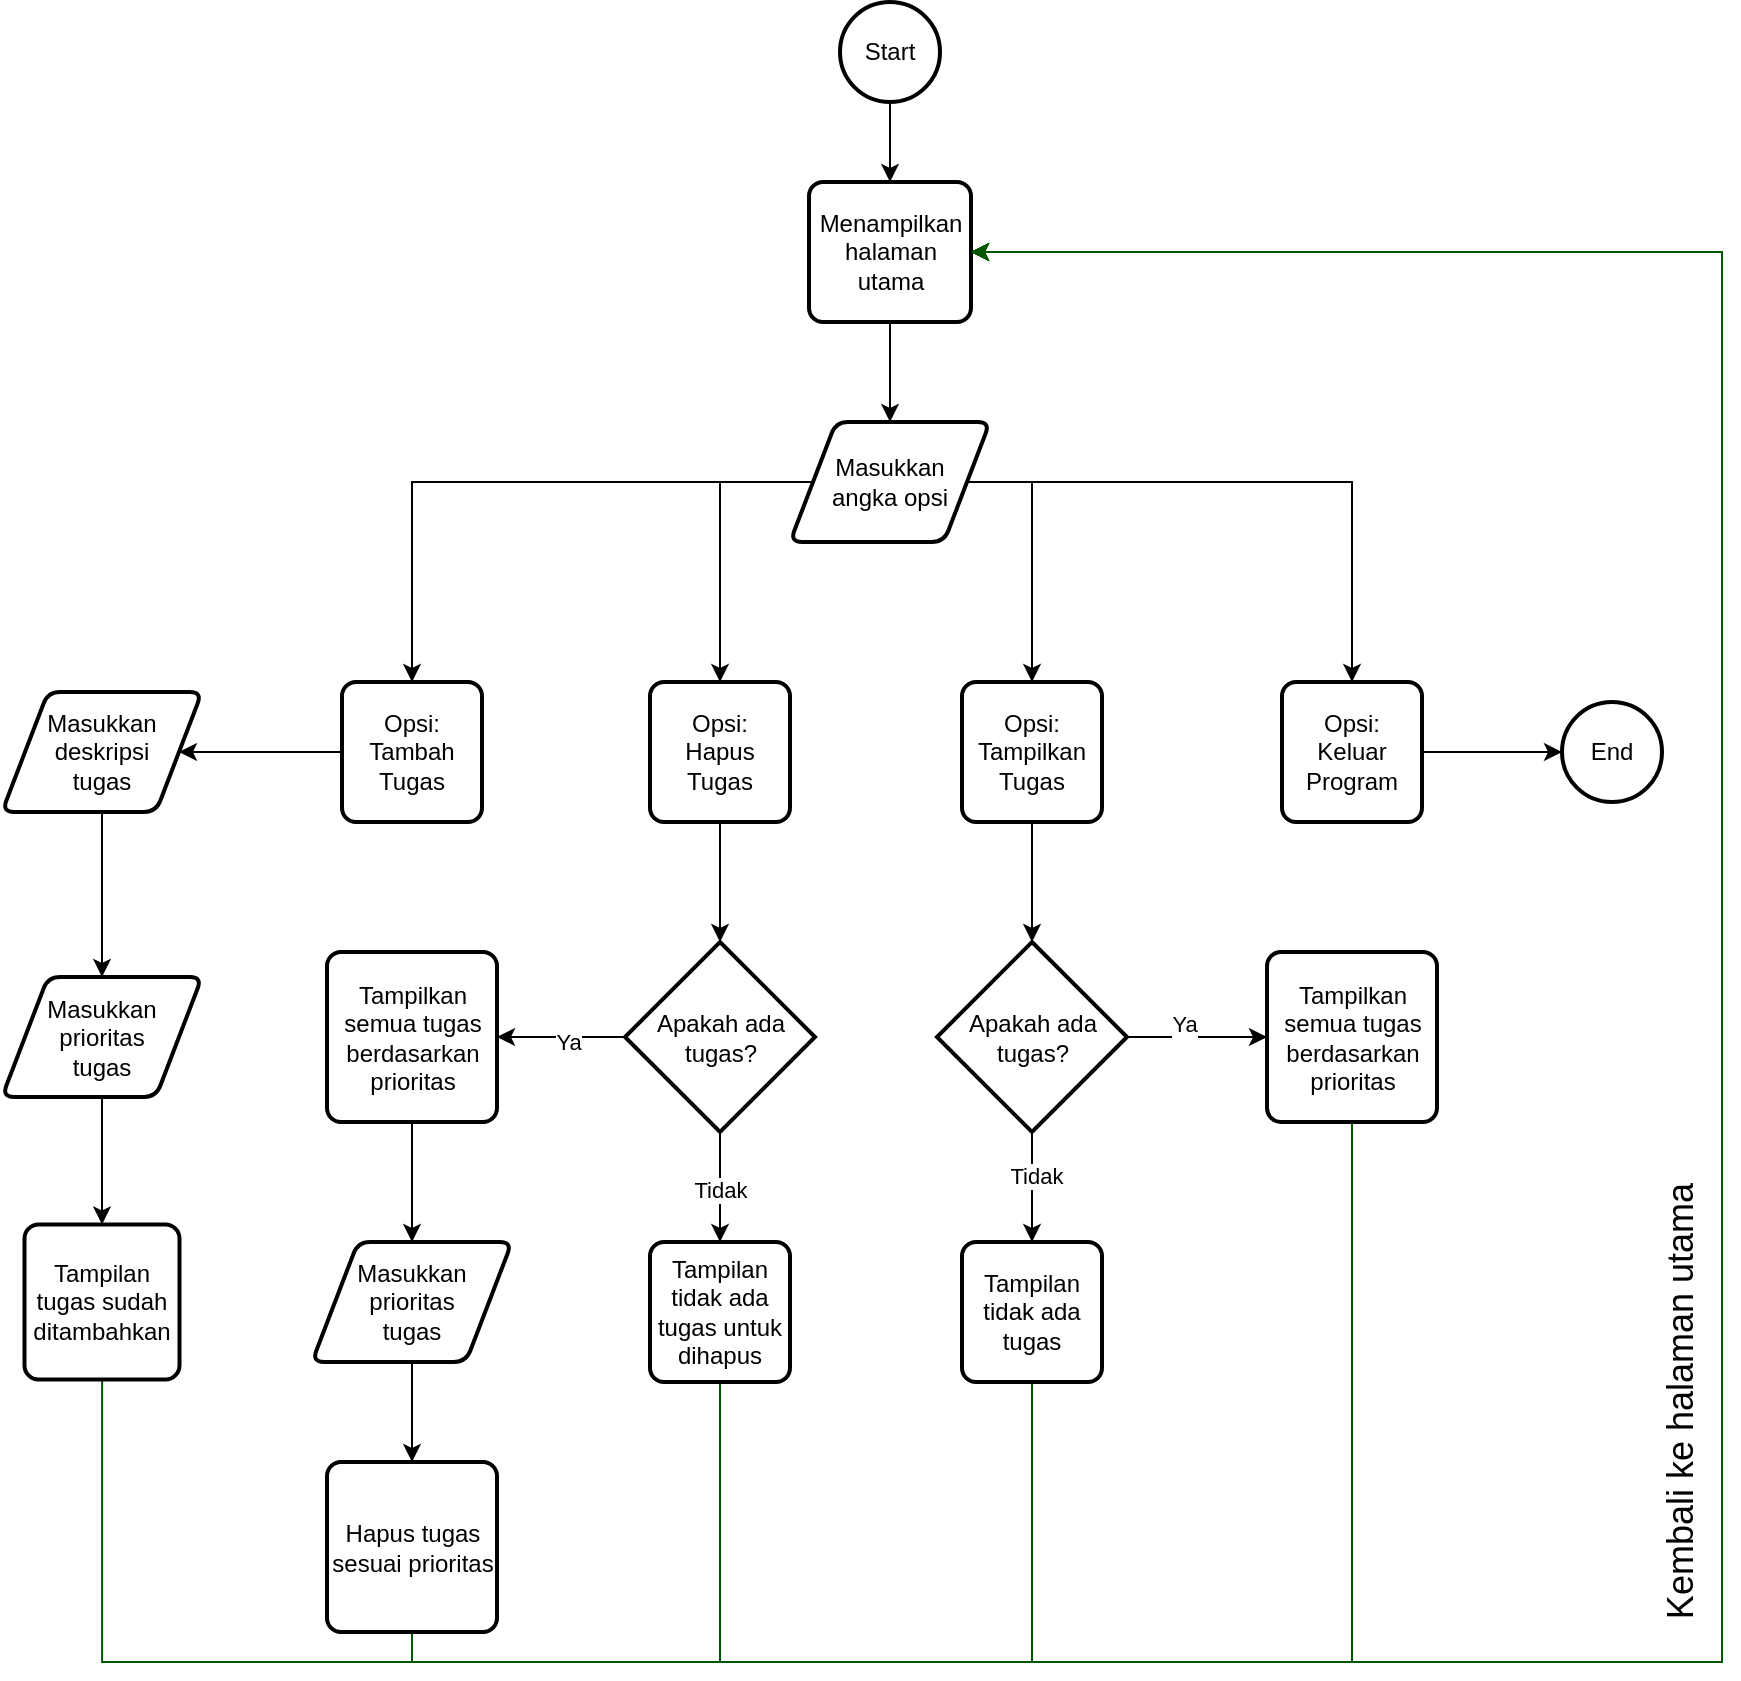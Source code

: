 <mxfile version="24.8.2">
  <diagram id="C5RBs43oDa-KdzZeNtuy" name="Page-1">
    <mxGraphModel dx="2084" dy="674" grid="1" gridSize="10" guides="1" tooltips="1" connect="1" arrows="1" fold="1" page="1" pageScale="1" pageWidth="827" pageHeight="1169" math="0" shadow="0">
      <root>
        <mxCell id="WIyWlLk6GJQsqaUBKTNV-0" />
        <mxCell id="WIyWlLk6GJQsqaUBKTNV-1" parent="WIyWlLk6GJQsqaUBKTNV-0" />
        <mxCell id="BiQu8mONKIfo1NqqnDRx-14" style="edgeStyle=orthogonalEdgeStyle;rounded=0;orthogonalLoop=1;jettySize=auto;html=1;entryX=0.5;entryY=0;entryDx=0;entryDy=0;" edge="1" parent="WIyWlLk6GJQsqaUBKTNV-1" source="BiQu8mONKIfo1NqqnDRx-0" target="BiQu8mONKIfo1NqqnDRx-13">
          <mxGeometry relative="1" as="geometry" />
        </mxCell>
        <mxCell id="BiQu8mONKIfo1NqqnDRx-0" value="Start" style="strokeWidth=2;html=1;shape=mxgraph.flowchart.start_2;whiteSpace=wrap;" vertex="1" parent="WIyWlLk6GJQsqaUBKTNV-1">
          <mxGeometry x="379" y="40" width="50" height="50" as="geometry" />
        </mxCell>
        <mxCell id="BiQu8mONKIfo1NqqnDRx-7" style="edgeStyle=orthogonalEdgeStyle;rounded=0;orthogonalLoop=1;jettySize=auto;html=1;entryX=0.5;entryY=0;entryDx=0;entryDy=0;" edge="1" parent="WIyWlLk6GJQsqaUBKTNV-1" source="BiQu8mONKIfo1NqqnDRx-1" target="BiQu8mONKIfo1NqqnDRx-6">
          <mxGeometry relative="1" as="geometry" />
        </mxCell>
        <mxCell id="BiQu8mONKIfo1NqqnDRx-10" style="edgeStyle=orthogonalEdgeStyle;rounded=0;orthogonalLoop=1;jettySize=auto;html=1;entryX=0.5;entryY=0;entryDx=0;entryDy=0;" edge="1" parent="WIyWlLk6GJQsqaUBKTNV-1" source="BiQu8mONKIfo1NqqnDRx-1" target="BiQu8mONKIfo1NqqnDRx-5">
          <mxGeometry relative="1" as="geometry">
            <Array as="points">
              <mxPoint x="475" y="280" />
            </Array>
          </mxGeometry>
        </mxCell>
        <mxCell id="BiQu8mONKIfo1NqqnDRx-11" style="edgeStyle=orthogonalEdgeStyle;rounded=0;orthogonalLoop=1;jettySize=auto;html=1;entryX=0.5;entryY=0;entryDx=0;entryDy=0;" edge="1" parent="WIyWlLk6GJQsqaUBKTNV-1" source="BiQu8mONKIfo1NqqnDRx-1" target="BiQu8mONKIfo1NqqnDRx-4">
          <mxGeometry relative="1" as="geometry">
            <Array as="points">
              <mxPoint x="319" y="280" />
            </Array>
          </mxGeometry>
        </mxCell>
        <mxCell id="BiQu8mONKIfo1NqqnDRx-12" style="edgeStyle=orthogonalEdgeStyle;rounded=0;orthogonalLoop=1;jettySize=auto;html=1;entryX=0.5;entryY=0;entryDx=0;entryDy=0;" edge="1" parent="WIyWlLk6GJQsqaUBKTNV-1" source="BiQu8mONKIfo1NqqnDRx-1" target="BiQu8mONKIfo1NqqnDRx-3">
          <mxGeometry relative="1" as="geometry" />
        </mxCell>
        <mxCell id="BiQu8mONKIfo1NqqnDRx-1" value="Masukkan&lt;div&gt;angka opsi&lt;/div&gt;" style="shape=parallelogram;html=1;strokeWidth=2;perimeter=parallelogramPerimeter;whiteSpace=wrap;rounded=1;arcSize=12;size=0.23;" vertex="1" parent="WIyWlLk6GJQsqaUBKTNV-1">
          <mxGeometry x="354" y="250" width="100" height="60" as="geometry" />
        </mxCell>
        <mxCell id="BiQu8mONKIfo1NqqnDRx-47" style="edgeStyle=orthogonalEdgeStyle;rounded=0;orthogonalLoop=1;jettySize=auto;html=1;entryX=1;entryY=0.5;entryDx=0;entryDy=0;" edge="1" parent="WIyWlLk6GJQsqaUBKTNV-1" source="BiQu8mONKIfo1NqqnDRx-3" target="BiQu8mONKIfo1NqqnDRx-46">
          <mxGeometry relative="1" as="geometry" />
        </mxCell>
        <mxCell id="BiQu8mONKIfo1NqqnDRx-3" value="Opsi:&lt;div&gt;Tambah&lt;/div&gt;&lt;div&gt;Tugas&lt;/div&gt;" style="rounded=1;whiteSpace=wrap;html=1;absoluteArcSize=1;arcSize=14;strokeWidth=2;" vertex="1" parent="WIyWlLk6GJQsqaUBKTNV-1">
          <mxGeometry x="130" y="380" width="70" height="70" as="geometry" />
        </mxCell>
        <mxCell id="BiQu8mONKIfo1NqqnDRx-4" value="Opsi:&lt;div&gt;Hapus&lt;/div&gt;&lt;div&gt;Tugas&lt;/div&gt;" style="rounded=1;whiteSpace=wrap;html=1;absoluteArcSize=1;arcSize=14;strokeWidth=2;" vertex="1" parent="WIyWlLk6GJQsqaUBKTNV-1">
          <mxGeometry x="284" y="380" width="70" height="70" as="geometry" />
        </mxCell>
        <mxCell id="BiQu8mONKIfo1NqqnDRx-18" style="edgeStyle=orthogonalEdgeStyle;rounded=0;orthogonalLoop=1;jettySize=auto;html=1;entryX=0.5;entryY=0;entryDx=0;entryDy=0;entryPerimeter=0;" edge="1" parent="WIyWlLk6GJQsqaUBKTNV-1" source="BiQu8mONKIfo1NqqnDRx-5" target="BiQu8mONKIfo1NqqnDRx-16">
          <mxGeometry relative="1" as="geometry">
            <mxPoint x="475" y="490" as="targetPoint" />
          </mxGeometry>
        </mxCell>
        <mxCell id="BiQu8mONKIfo1NqqnDRx-5" value="Opsi:&lt;div&gt;Tampilkan&lt;/div&gt;&lt;div&gt;Tugas&lt;/div&gt;" style="rounded=1;whiteSpace=wrap;html=1;absoluteArcSize=1;arcSize=14;strokeWidth=2;" vertex="1" parent="WIyWlLk6GJQsqaUBKTNV-1">
          <mxGeometry x="440" y="380" width="70" height="70" as="geometry" />
        </mxCell>
        <mxCell id="BiQu8mONKIfo1NqqnDRx-6" value="Opsi:&lt;div&gt;Keluar&lt;br&gt;Program&lt;/div&gt;" style="rounded=1;whiteSpace=wrap;html=1;absoluteArcSize=1;arcSize=14;strokeWidth=2;" vertex="1" parent="WIyWlLk6GJQsqaUBKTNV-1">
          <mxGeometry x="600" y="380" width="70" height="70" as="geometry" />
        </mxCell>
        <mxCell id="BiQu8mONKIfo1NqqnDRx-8" value="End" style="strokeWidth=2;html=1;shape=mxgraph.flowchart.start_2;whiteSpace=wrap;" vertex="1" parent="WIyWlLk6GJQsqaUBKTNV-1">
          <mxGeometry x="740" y="390" width="50" height="50" as="geometry" />
        </mxCell>
        <mxCell id="BiQu8mONKIfo1NqqnDRx-9" style="edgeStyle=orthogonalEdgeStyle;rounded=0;orthogonalLoop=1;jettySize=auto;html=1;entryX=0;entryY=0.5;entryDx=0;entryDy=0;entryPerimeter=0;" edge="1" parent="WIyWlLk6GJQsqaUBKTNV-1" source="BiQu8mONKIfo1NqqnDRx-6" target="BiQu8mONKIfo1NqqnDRx-8">
          <mxGeometry relative="1" as="geometry" />
        </mxCell>
        <mxCell id="BiQu8mONKIfo1NqqnDRx-15" style="edgeStyle=orthogonalEdgeStyle;rounded=0;orthogonalLoop=1;jettySize=auto;html=1;entryX=0.5;entryY=0;entryDx=0;entryDy=0;" edge="1" parent="WIyWlLk6GJQsqaUBKTNV-1" source="BiQu8mONKIfo1NqqnDRx-13" target="BiQu8mONKIfo1NqqnDRx-1">
          <mxGeometry relative="1" as="geometry" />
        </mxCell>
        <mxCell id="BiQu8mONKIfo1NqqnDRx-13" value="Menampilkan&lt;br&gt;halaman&lt;br&gt;utama" style="rounded=1;whiteSpace=wrap;html=1;absoluteArcSize=1;arcSize=14;strokeWidth=2;" vertex="1" parent="WIyWlLk6GJQsqaUBKTNV-1">
          <mxGeometry x="363.5" y="130" width="81" height="70" as="geometry" />
        </mxCell>
        <mxCell id="BiQu8mONKIfo1NqqnDRx-23" style="edgeStyle=orthogonalEdgeStyle;rounded=0;orthogonalLoop=1;jettySize=auto;html=1;entryX=0.5;entryY=0;entryDx=0;entryDy=0;" edge="1" parent="WIyWlLk6GJQsqaUBKTNV-1" source="BiQu8mONKIfo1NqqnDRx-16" target="BiQu8mONKIfo1NqqnDRx-21">
          <mxGeometry relative="1" as="geometry" />
        </mxCell>
        <mxCell id="BiQu8mONKIfo1NqqnDRx-26" value="Tidak" style="edgeLabel;html=1;align=center;verticalAlign=middle;resizable=0;points=[];" vertex="1" connectable="0" parent="BiQu8mONKIfo1NqqnDRx-23">
          <mxGeometry x="-0.2" y="2" relative="1" as="geometry">
            <mxPoint as="offset" />
          </mxGeometry>
        </mxCell>
        <mxCell id="BiQu8mONKIfo1NqqnDRx-24" style="edgeStyle=orthogonalEdgeStyle;rounded=0;orthogonalLoop=1;jettySize=auto;html=1;exitX=1;exitY=0.5;exitDx=0;exitDy=0;exitPerimeter=0;entryX=0;entryY=0.5;entryDx=0;entryDy=0;" edge="1" parent="WIyWlLk6GJQsqaUBKTNV-1" source="BiQu8mONKIfo1NqqnDRx-16" target="BiQu8mONKIfo1NqqnDRx-22">
          <mxGeometry relative="1" as="geometry" />
        </mxCell>
        <mxCell id="BiQu8mONKIfo1NqqnDRx-25" value="Ya" style="edgeLabel;html=1;align=center;verticalAlign=middle;resizable=0;points=[];" vertex="1" connectable="0" parent="BiQu8mONKIfo1NqqnDRx-24">
          <mxGeometry x="-0.414" y="3" relative="1" as="geometry">
            <mxPoint x="8" y="-4" as="offset" />
          </mxGeometry>
        </mxCell>
        <mxCell id="BiQu8mONKIfo1NqqnDRx-16" value="Apakah ada tugas?" style="strokeWidth=2;html=1;shape=mxgraph.flowchart.decision;whiteSpace=wrap;" vertex="1" parent="WIyWlLk6GJQsqaUBKTNV-1">
          <mxGeometry x="427.5" y="510" width="95" height="95" as="geometry" />
        </mxCell>
        <mxCell id="BiQu8mONKIfo1NqqnDRx-28" style="edgeStyle=orthogonalEdgeStyle;rounded=0;orthogonalLoop=1;jettySize=auto;html=1;fontStyle=4;entryX=1;entryY=0.5;entryDx=0;entryDy=0;fillColor=#008a00;strokeColor=#005700;" edge="1" parent="WIyWlLk6GJQsqaUBKTNV-1" source="BiQu8mONKIfo1NqqnDRx-21" target="BiQu8mONKIfo1NqqnDRx-13">
          <mxGeometry relative="1" as="geometry">
            <mxPoint x="475" y="870" as="targetPoint" />
            <Array as="points">
              <mxPoint x="475" y="870" />
              <mxPoint x="820" y="870" />
              <mxPoint x="820" y="165" />
            </Array>
          </mxGeometry>
        </mxCell>
        <mxCell id="BiQu8mONKIfo1NqqnDRx-21" value="Tampilan&lt;br&gt;tidak ada&lt;br&gt;tugas" style="rounded=1;whiteSpace=wrap;html=1;absoluteArcSize=1;arcSize=14;strokeWidth=2;" vertex="1" parent="WIyWlLk6GJQsqaUBKTNV-1">
          <mxGeometry x="440" y="660" width="70" height="70" as="geometry" />
        </mxCell>
        <mxCell id="BiQu8mONKIfo1NqqnDRx-27" style="edgeStyle=orthogonalEdgeStyle;rounded=0;orthogonalLoop=1;jettySize=auto;html=1;entryX=1;entryY=0.5;entryDx=0;entryDy=0;fillColor=#008a00;strokeColor=#005700;" edge="1" parent="WIyWlLk6GJQsqaUBKTNV-1" source="BiQu8mONKIfo1NqqnDRx-22" target="BiQu8mONKIfo1NqqnDRx-13">
          <mxGeometry relative="1" as="geometry">
            <mxPoint x="635" y="870" as="targetPoint" />
            <Array as="points">
              <mxPoint x="635" y="870" />
              <mxPoint x="820" y="870" />
              <mxPoint x="820" y="165" />
            </Array>
          </mxGeometry>
        </mxCell>
        <mxCell id="BiQu8mONKIfo1NqqnDRx-29" value="&lt;font style=&quot;font-size: 18px;&quot;&gt;Kembali ke halaman utama&lt;/font&gt;" style="edgeLabel;html=1;align=center;verticalAlign=middle;resizable=0;points=[];rotation=-90;" vertex="1" connectable="0" parent="BiQu8mONKIfo1NqqnDRx-27">
          <mxGeometry x="-0.534" relative="1" as="geometry">
            <mxPoint x="76" y="-130" as="offset" />
          </mxGeometry>
        </mxCell>
        <mxCell id="BiQu8mONKIfo1NqqnDRx-22" value="Tampilkan&lt;br&gt;semua tugas berdasarkan prioritas" style="rounded=1;whiteSpace=wrap;html=1;absoluteArcSize=1;arcSize=14;strokeWidth=2;" vertex="1" parent="WIyWlLk6GJQsqaUBKTNV-1">
          <mxGeometry x="592.5" y="515" width="85" height="85" as="geometry" />
        </mxCell>
        <mxCell id="BiQu8mONKIfo1NqqnDRx-32" style="edgeStyle=orthogonalEdgeStyle;rounded=0;orthogonalLoop=1;jettySize=auto;html=1;entryX=0.5;entryY=0;entryDx=0;entryDy=0;" edge="1" parent="WIyWlLk6GJQsqaUBKTNV-1" source="BiQu8mONKIfo1NqqnDRx-30" target="BiQu8mONKIfo1NqqnDRx-31">
          <mxGeometry relative="1" as="geometry" />
        </mxCell>
        <mxCell id="BiQu8mONKIfo1NqqnDRx-33" value="Tidak" style="edgeLabel;html=1;align=center;verticalAlign=middle;resizable=0;points=[];" vertex="1" connectable="0" parent="BiQu8mONKIfo1NqqnDRx-32">
          <mxGeometry x="0.054" relative="1" as="geometry">
            <mxPoint as="offset" />
          </mxGeometry>
        </mxCell>
        <mxCell id="BiQu8mONKIfo1NqqnDRx-37" style="edgeStyle=orthogonalEdgeStyle;rounded=0;orthogonalLoop=1;jettySize=auto;html=1;entryX=1;entryY=0.5;entryDx=0;entryDy=0;" edge="1" parent="WIyWlLk6GJQsqaUBKTNV-1" source="BiQu8mONKIfo1NqqnDRx-30" target="BiQu8mONKIfo1NqqnDRx-36">
          <mxGeometry relative="1" as="geometry" />
        </mxCell>
        <mxCell id="BiQu8mONKIfo1NqqnDRx-38" value="Ya" style="edgeLabel;html=1;align=center;verticalAlign=middle;resizable=0;points=[];" vertex="1" connectable="0" parent="BiQu8mONKIfo1NqqnDRx-37">
          <mxGeometry x="-0.109" y="2" relative="1" as="geometry">
            <mxPoint as="offset" />
          </mxGeometry>
        </mxCell>
        <mxCell id="BiQu8mONKIfo1NqqnDRx-30" value="Apakah ada tugas?" style="strokeWidth=2;html=1;shape=mxgraph.flowchart.decision;whiteSpace=wrap;" vertex="1" parent="WIyWlLk6GJQsqaUBKTNV-1">
          <mxGeometry x="271.5" y="510" width="95" height="95" as="geometry" />
        </mxCell>
        <mxCell id="BiQu8mONKIfo1NqqnDRx-34" style="edgeStyle=orthogonalEdgeStyle;rounded=0;orthogonalLoop=1;jettySize=auto;html=1;entryX=1;entryY=0.5;entryDx=0;entryDy=0;fillColor=#008a00;strokeColor=#005700;" edge="1" parent="WIyWlLk6GJQsqaUBKTNV-1" source="BiQu8mONKIfo1NqqnDRx-31" target="BiQu8mONKIfo1NqqnDRx-13">
          <mxGeometry relative="1" as="geometry">
            <Array as="points">
              <mxPoint x="319" y="870" />
              <mxPoint x="820" y="870" />
              <mxPoint x="820" y="165" />
            </Array>
          </mxGeometry>
        </mxCell>
        <mxCell id="BiQu8mONKIfo1NqqnDRx-31" value="Tampilan&lt;br&gt;tidak ada&lt;br&gt;tugas untuk&lt;br&gt;dihapus" style="rounded=1;whiteSpace=wrap;html=1;absoluteArcSize=1;arcSize=14;strokeWidth=2;" vertex="1" parent="WIyWlLk6GJQsqaUBKTNV-1">
          <mxGeometry x="284" y="660" width="70" height="70" as="geometry" />
        </mxCell>
        <mxCell id="BiQu8mONKIfo1NqqnDRx-35" style="edgeStyle=orthogonalEdgeStyle;rounded=0;orthogonalLoop=1;jettySize=auto;html=1;entryX=0.5;entryY=0;entryDx=0;entryDy=0;entryPerimeter=0;" edge="1" parent="WIyWlLk6GJQsqaUBKTNV-1" source="BiQu8mONKIfo1NqqnDRx-4" target="BiQu8mONKIfo1NqqnDRx-30">
          <mxGeometry relative="1" as="geometry" />
        </mxCell>
        <mxCell id="BiQu8mONKIfo1NqqnDRx-42" style="edgeStyle=orthogonalEdgeStyle;rounded=0;orthogonalLoop=1;jettySize=auto;html=1;entryX=0.5;entryY=0;entryDx=0;entryDy=0;" edge="1" parent="WIyWlLk6GJQsqaUBKTNV-1" source="BiQu8mONKIfo1NqqnDRx-36" target="BiQu8mONKIfo1NqqnDRx-39">
          <mxGeometry relative="1" as="geometry" />
        </mxCell>
        <mxCell id="BiQu8mONKIfo1NqqnDRx-36" value="Tampilkan&lt;br&gt;semua tugas berdasarkan prioritas" style="rounded=1;whiteSpace=wrap;html=1;absoluteArcSize=1;arcSize=14;strokeWidth=2;" vertex="1" parent="WIyWlLk6GJQsqaUBKTNV-1">
          <mxGeometry x="122.5" y="515" width="85" height="85" as="geometry" />
        </mxCell>
        <mxCell id="BiQu8mONKIfo1NqqnDRx-44" style="edgeStyle=orthogonalEdgeStyle;rounded=0;orthogonalLoop=1;jettySize=auto;html=1;entryX=0.5;entryY=0;entryDx=0;entryDy=0;" edge="1" parent="WIyWlLk6GJQsqaUBKTNV-1" source="BiQu8mONKIfo1NqqnDRx-39" target="BiQu8mONKIfo1NqqnDRx-43">
          <mxGeometry relative="1" as="geometry" />
        </mxCell>
        <mxCell id="BiQu8mONKIfo1NqqnDRx-39" value="Masukkan&lt;div&gt;prioritas&lt;/div&gt;&lt;div&gt;tugas&lt;/div&gt;" style="shape=parallelogram;html=1;strokeWidth=2;perimeter=parallelogramPerimeter;whiteSpace=wrap;rounded=1;arcSize=12;size=0.23;" vertex="1" parent="WIyWlLk6GJQsqaUBKTNV-1">
          <mxGeometry x="115" y="660" width="100" height="60" as="geometry" />
        </mxCell>
        <mxCell id="BiQu8mONKIfo1NqqnDRx-45" style="edgeStyle=orthogonalEdgeStyle;rounded=0;orthogonalLoop=1;jettySize=auto;html=1;entryX=1;entryY=0.5;entryDx=0;entryDy=0;fillColor=#008a00;strokeColor=#005700;" edge="1" parent="WIyWlLk6GJQsqaUBKTNV-1" source="BiQu8mONKIfo1NqqnDRx-43" target="BiQu8mONKIfo1NqqnDRx-13">
          <mxGeometry relative="1" as="geometry">
            <Array as="points">
              <mxPoint x="165" y="870" />
              <mxPoint x="820" y="870" />
              <mxPoint x="820" y="165" />
            </Array>
          </mxGeometry>
        </mxCell>
        <mxCell id="BiQu8mONKIfo1NqqnDRx-43" value="Hapus tugas&lt;br&gt;sesuai prioritas" style="rounded=1;whiteSpace=wrap;html=1;absoluteArcSize=1;arcSize=14;strokeWidth=2;" vertex="1" parent="WIyWlLk6GJQsqaUBKTNV-1">
          <mxGeometry x="122.5" y="770" width="85" height="85" as="geometry" />
        </mxCell>
        <mxCell id="BiQu8mONKIfo1NqqnDRx-50" style="edgeStyle=orthogonalEdgeStyle;rounded=0;orthogonalLoop=1;jettySize=auto;html=1;entryX=0.5;entryY=0;entryDx=0;entryDy=0;" edge="1" parent="WIyWlLk6GJQsqaUBKTNV-1" source="BiQu8mONKIfo1NqqnDRx-46" target="BiQu8mONKIfo1NqqnDRx-48">
          <mxGeometry relative="1" as="geometry" />
        </mxCell>
        <mxCell id="BiQu8mONKIfo1NqqnDRx-46" value="Masukkan&lt;div&gt;deskripsi&lt;/div&gt;&lt;div&gt;tugas&lt;/div&gt;" style="shape=parallelogram;html=1;strokeWidth=2;perimeter=parallelogramPerimeter;whiteSpace=wrap;rounded=1;arcSize=12;size=0.23;" vertex="1" parent="WIyWlLk6GJQsqaUBKTNV-1">
          <mxGeometry x="-40" y="385" width="100" height="60" as="geometry" />
        </mxCell>
        <mxCell id="BiQu8mONKIfo1NqqnDRx-52" style="edgeStyle=orthogonalEdgeStyle;rounded=0;orthogonalLoop=1;jettySize=auto;html=1;entryX=0.5;entryY=0;entryDx=0;entryDy=0;" edge="1" parent="WIyWlLk6GJQsqaUBKTNV-1" source="BiQu8mONKIfo1NqqnDRx-48" target="BiQu8mONKIfo1NqqnDRx-51">
          <mxGeometry relative="1" as="geometry" />
        </mxCell>
        <mxCell id="BiQu8mONKIfo1NqqnDRx-48" value="Masukkan&lt;div&gt;prioritas&lt;/div&gt;&lt;div&gt;tugas&lt;/div&gt;" style="shape=parallelogram;html=1;strokeWidth=2;perimeter=parallelogramPerimeter;whiteSpace=wrap;rounded=1;arcSize=12;size=0.23;" vertex="1" parent="WIyWlLk6GJQsqaUBKTNV-1">
          <mxGeometry x="-40" y="527.5" width="100" height="60" as="geometry" />
        </mxCell>
        <mxCell id="BiQu8mONKIfo1NqqnDRx-53" style="edgeStyle=orthogonalEdgeStyle;rounded=0;orthogonalLoop=1;jettySize=auto;html=1;entryX=1;entryY=0.5;entryDx=0;entryDy=0;fillColor=#008a00;strokeColor=#005700;" edge="1" parent="WIyWlLk6GJQsqaUBKTNV-1" source="BiQu8mONKIfo1NqqnDRx-51" target="BiQu8mONKIfo1NqqnDRx-13">
          <mxGeometry relative="1" as="geometry">
            <Array as="points">
              <mxPoint x="10" y="870" />
              <mxPoint x="820" y="870" />
              <mxPoint x="820" y="165" />
            </Array>
          </mxGeometry>
        </mxCell>
        <mxCell id="BiQu8mONKIfo1NqqnDRx-51" value="Tampilan&lt;br&gt;tugas sudah&lt;br&gt;ditambahkan" style="rounded=1;whiteSpace=wrap;html=1;absoluteArcSize=1;arcSize=14;strokeWidth=2;" vertex="1" parent="WIyWlLk6GJQsqaUBKTNV-1">
          <mxGeometry x="-28.75" y="651.25" width="77.5" height="77.5" as="geometry" />
        </mxCell>
      </root>
    </mxGraphModel>
  </diagram>
</mxfile>
